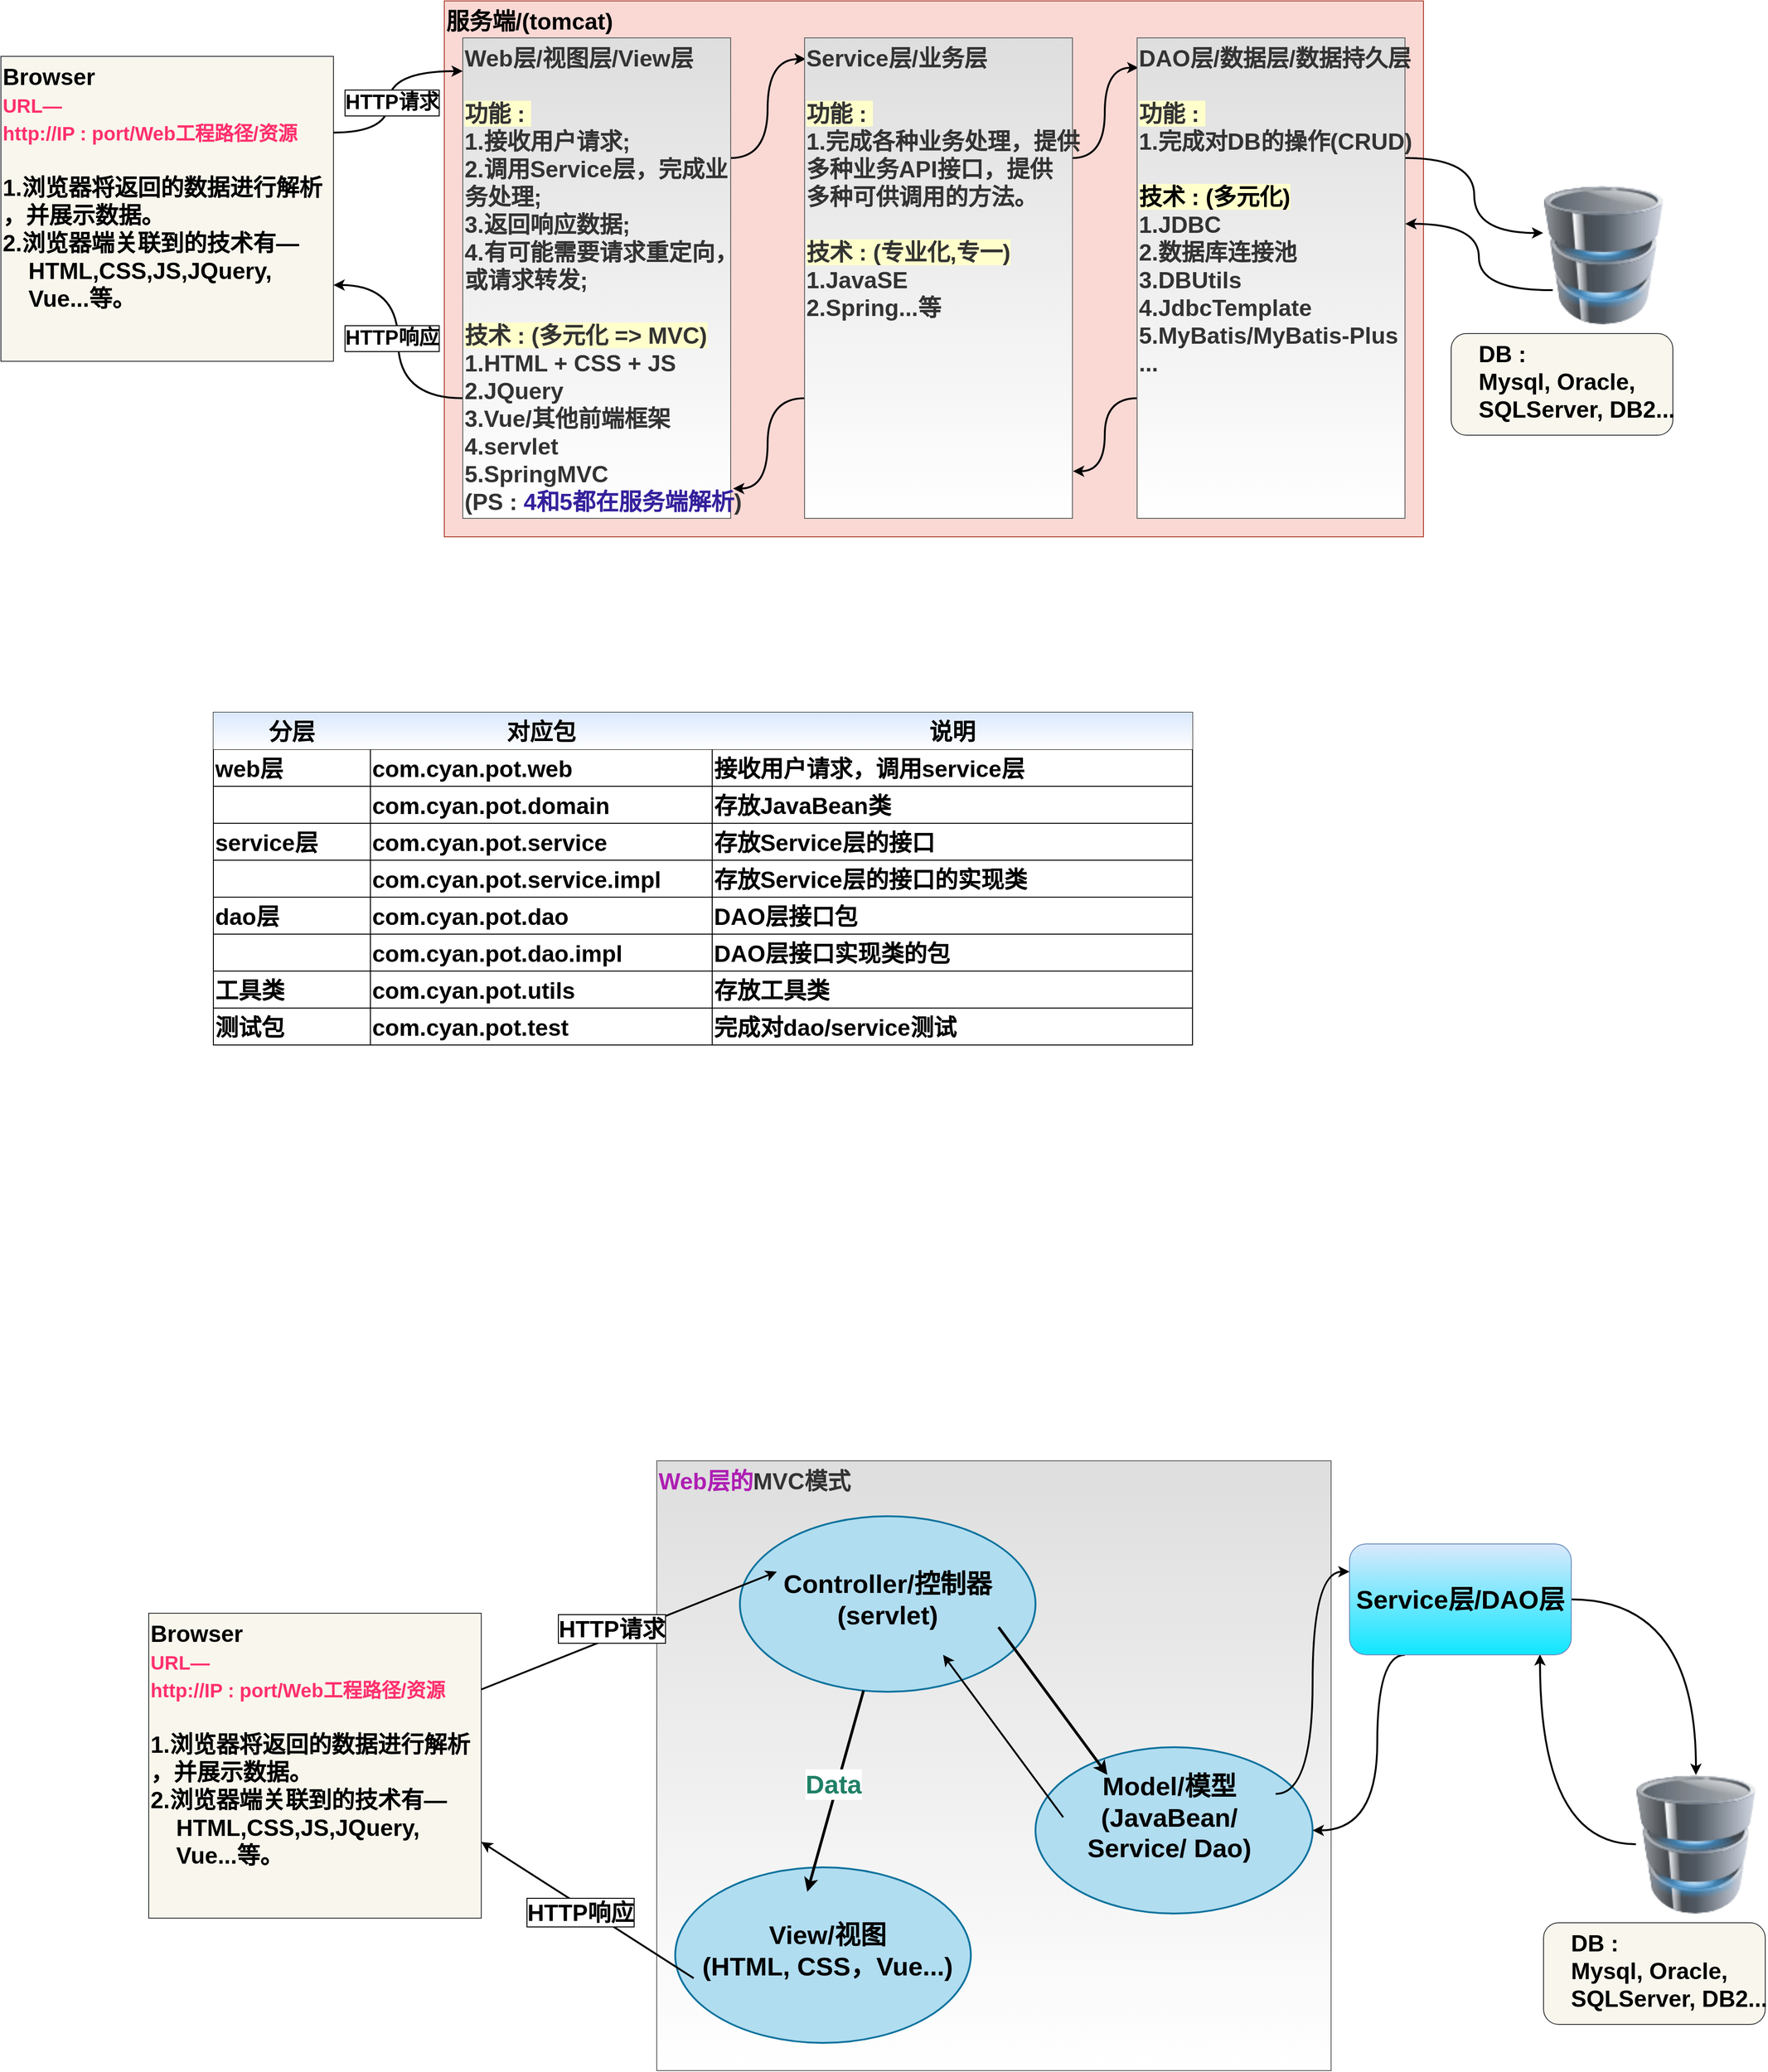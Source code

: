 <mxfile version="27.1.6">
  <diagram id="XnxqN7fm1LKmEDKdRUNh" name="第 1 页">
    <mxGraphModel dx="3053" dy="745" grid="1" gridSize="10" guides="1" tooltips="1" connect="1" arrows="1" fold="1" page="1" pageScale="1" pageWidth="1169" pageHeight="827" math="0" shadow="0">
      <root>
        <mxCell id="0" />
        <mxCell id="1" parent="0" />
        <mxCell id="Y_i8FVn7r5MH-ZkCvkUQ-5" value="Browser&lt;br style=&quot;font-size: 25px&quot;&gt;&lt;font style=&quot;font-size: 21px&quot;&gt;&lt;font style=&quot;font-size: 21px&quot; color=&quot;#ff306e&quot;&gt;URL—&lt;br&gt;http://IP : port/Web工程路径/资源&lt;/font&gt;&lt;br&gt;&lt;/font&gt;&lt;br style=&quot;font-size: 25px&quot;&gt;1.浏览器将返回的数据进行解析&lt;br style=&quot;font-size: 25px&quot;&gt;，并展示数据。&lt;br style=&quot;font-size: 25px&quot;&gt;2.浏览器端关联到的技术有—&lt;br style=&quot;font-size: 25px&quot;&gt;&amp;nbsp; &amp;nbsp; HTML,CSS,JS,JQuery,&lt;br style=&quot;font-size: 25px&quot;&gt;&amp;nbsp; &amp;nbsp; Vue...等。" style="text;html=1;fontSize=25;fontStyle=1;verticalAlign=top;align=left;rounded=0;fillColor=#f9f7ed;strokeColor=#36393d;" parent="1" vertex="1">
          <mxGeometry x="-300" y="140" width="360" height="330" as="geometry" />
        </mxCell>
        <mxCell id="Y_i8FVn7r5MH-ZkCvkUQ-6" value="服务端/(tomcat)&lt;br style=&quot;font-size: 25px;&quot;&gt;&lt;br style=&quot;font-size: 25px;&quot;&gt;" style="text;html=1;fontSize=25;fontStyle=1;verticalAlign=top;align=left;rounded=0;fillColor=#fad9d5;strokeColor=#ae4132;" parent="1" vertex="1">
          <mxGeometry x="180" y="80" width="1060" height="580" as="geometry" />
        </mxCell>
        <mxCell id="Y_i8FVn7r5MH-ZkCvkUQ-12" style="edgeStyle=orthogonalEdgeStyle;curved=1;rounded=0;orthogonalLoop=1;jettySize=auto;html=1;exitX=0;exitY=0.75;exitDx=0;exitDy=0;entryX=1;entryY=0.75;entryDx=0;entryDy=0;fontSize=25;fontStyle=1;align=left;strokeWidth=2;" parent="1" source="Y_i8FVn7r5MH-ZkCvkUQ-7" target="Y_i8FVn7r5MH-ZkCvkUQ-5" edge="1">
          <mxGeometry relative="1" as="geometry" />
        </mxCell>
        <mxCell id="Y_i8FVn7r5MH-ZkCvkUQ-13" value="HTTP响应" style="edgeLabel;html=1;align=left;verticalAlign=middle;resizable=0;points=[];fontSize=22;labelBorderColor=#000000;fontStyle=1" parent="Y_i8FVn7r5MH-ZkCvkUQ-12" vertex="1" connectable="0">
          <mxGeometry x="0.265" y="8" relative="1" as="geometry">
            <mxPoint x="-52" y="30.29" as="offset" />
          </mxGeometry>
        </mxCell>
        <mxCell id="Y_i8FVn7r5MH-ZkCvkUQ-14" style="edgeStyle=orthogonalEdgeStyle;curved=1;rounded=0;orthogonalLoop=1;jettySize=auto;html=1;exitX=1;exitY=0.25;exitDx=0;exitDy=0;entryX=0.005;entryY=0.044;entryDx=0;entryDy=0;entryPerimeter=0;fontSize=25;fontStyle=1;align=left;strokeWidth=2;" parent="1" source="Y_i8FVn7r5MH-ZkCvkUQ-7" target="Y_i8FVn7r5MH-ZkCvkUQ-8" edge="1">
          <mxGeometry relative="1" as="geometry" />
        </mxCell>
        <mxCell id="Y_i8FVn7r5MH-ZkCvkUQ-7" value="Web层/视图层/View层&lt;br style=&quot;font-size: 25px&quot;&gt;&lt;br style=&quot;font-size: 25px&quot;&gt;&lt;span style=&quot;background-color: rgb(255 , 255 , 204) ; font-size: 25px&quot;&gt;功能 :&amp;nbsp;&lt;/span&gt;&lt;br style=&quot;font-size: 25px&quot;&gt;1.接收用户请求;&lt;br style=&quot;font-size: 25px&quot;&gt;2.调用Service层，完成业&lt;br style=&quot;font-size: 25px&quot;&gt;务处理;&lt;br style=&quot;font-size: 25px&quot;&gt;3.返回响应数据;&lt;br style=&quot;font-size: 25px&quot;&gt;4.有可能需要请求重定向，&lt;br style=&quot;font-size: 25px&quot;&gt;或请求转发;&lt;br style=&quot;font-size: 25px&quot;&gt;&lt;br style=&quot;font-size: 25px&quot;&gt;&lt;span style=&quot;background-color: rgb(255 , 255 , 204) ; font-size: 25px&quot;&gt;技术 : (多元化 =&amp;gt; MVC)&lt;/span&gt;&lt;br style=&quot;font-size: 25px&quot;&gt;1.HTML + CSS + JS&lt;br style=&quot;font-size: 25px&quot;&gt;2.JQuery&lt;br style=&quot;font-size: 25px&quot;&gt;3.Vue/其他前端框架&lt;br style=&quot;font-size: 25px&quot;&gt;4.servlet&lt;br style=&quot;font-size: 25px&quot;&gt;5.SpringMVC&lt;br style=&quot;font-size: 25px&quot;&gt;&lt;font style=&quot;font-size: 25px&quot;&gt;(PS : &lt;font color=&quot;#35219c&quot; style=&quot;font-size: 25px&quot;&gt;4和5都在服务端解析&lt;/font&gt;)&lt;/font&gt;" style="text;html=1;fontSize=25;fontStyle=1;verticalAlign=top;align=left;rounded=0;strokeColor=#666666;fontColor=#333333;fillColor=#DEDEDE;gradientColor=#FFFFFF;" parent="1" vertex="1">
          <mxGeometry x="200" y="120" width="290" height="520" as="geometry" />
        </mxCell>
        <mxCell id="Y_i8FVn7r5MH-ZkCvkUQ-15" style="edgeStyle=orthogonalEdgeStyle;curved=1;rounded=0;orthogonalLoop=1;jettySize=auto;html=1;exitX=0;exitY=0.75;exitDx=0;exitDy=0;entryX=1.009;entryY=0.938;entryDx=0;entryDy=0;entryPerimeter=0;fontSize=25;fontStyle=1;align=left;strokeWidth=2;" parent="1" source="Y_i8FVn7r5MH-ZkCvkUQ-8" target="Y_i8FVn7r5MH-ZkCvkUQ-7" edge="1">
          <mxGeometry relative="1" as="geometry" />
        </mxCell>
        <mxCell id="Y_i8FVn7r5MH-ZkCvkUQ-16" style="edgeStyle=orthogonalEdgeStyle;curved=1;rounded=0;orthogonalLoop=1;jettySize=auto;html=1;exitX=1;exitY=0.25;exitDx=0;exitDy=0;entryX=0.005;entryY=0.062;entryDx=0;entryDy=0;entryPerimeter=0;fontSize=25;fontStyle=1;align=left;strokeWidth=2;" parent="1" source="Y_i8FVn7r5MH-ZkCvkUQ-8" target="Y_i8FVn7r5MH-ZkCvkUQ-9" edge="1">
          <mxGeometry relative="1" as="geometry" />
        </mxCell>
        <mxCell id="Y_i8FVn7r5MH-ZkCvkUQ-8" value="Service层/业务层&lt;br style=&quot;font-size: 25px;&quot;&gt;&lt;br style=&quot;font-size: 25px;&quot;&gt;&lt;span style=&quot;background-color: rgb(255, 255, 204); font-size: 25px;&quot;&gt;功能 :&amp;nbsp;&lt;/span&gt;&lt;br style=&quot;font-size: 25px;&quot;&gt;1.完成各种业务处理，提供&lt;br style=&quot;font-size: 25px;&quot;&gt;多种业务API接口，提供&lt;br style=&quot;font-size: 25px;&quot;&gt;多种可供调用的方法。&lt;br style=&quot;font-size: 25px;&quot;&gt;&lt;br style=&quot;font-size: 25px;&quot;&gt;&lt;span style=&quot;background-color: rgb(255, 255, 204); font-size: 25px;&quot;&gt;技术 : (专业化,专一)&lt;/span&gt;&lt;br style=&quot;font-size: 25px;&quot;&gt;1.JavaSE&lt;br style=&quot;font-size: 25px;&quot;&gt;2.Spring...等" style="text;html=1;fontSize=25;fontStyle=1;verticalAlign=top;align=left;rounded=0;strokeColor=#666666;fontColor=#333333;fillColor=#DEDEDE;gradientColor=#FFFFFF;" parent="1" vertex="1">
          <mxGeometry x="570" y="120" width="290" height="520" as="geometry" />
        </mxCell>
        <mxCell id="Y_i8FVn7r5MH-ZkCvkUQ-17" style="edgeStyle=orthogonalEdgeStyle;curved=1;rounded=0;orthogonalLoop=1;jettySize=auto;html=1;exitX=0;exitY=0.75;exitDx=0;exitDy=0;entryX=1.002;entryY=0.902;entryDx=0;entryDy=0;entryPerimeter=0;fontSize=25;fontStyle=1;align=left;strokeWidth=2;" parent="1" source="Y_i8FVn7r5MH-ZkCvkUQ-9" target="Y_i8FVn7r5MH-ZkCvkUQ-8" edge="1">
          <mxGeometry relative="1" as="geometry" />
        </mxCell>
        <mxCell id="Y_i8FVn7r5MH-ZkCvkUQ-21" style="edgeStyle=orthogonalEdgeStyle;curved=1;rounded=0;orthogonalLoop=1;jettySize=auto;html=1;exitX=1;exitY=0.25;exitDx=0;exitDy=0;entryX=-0.003;entryY=0.341;entryDx=0;entryDy=0;entryPerimeter=0;fontSize=25;fontStyle=1;align=left;strokeWidth=2;" parent="1" source="Y_i8FVn7r5MH-ZkCvkUQ-9" target="Y_i8FVn7r5MH-ZkCvkUQ-18" edge="1">
          <mxGeometry relative="1" as="geometry" />
        </mxCell>
        <mxCell id="Y_i8FVn7r5MH-ZkCvkUQ-9" value="DAO层/数据层/数据持久层&lt;br style=&quot;font-size: 25px;&quot;&gt;&lt;br style=&quot;font-size: 25px;&quot;&gt;&lt;span style=&quot;background-color: rgb(255, 255, 204); font-size: 25px;&quot;&gt;功能 :&amp;nbsp;&lt;/span&gt;&lt;br style=&quot;font-size: 25px;&quot;&gt;1.完成对DB的操作(CRUD)&lt;br style=&quot;font-size: 25px;&quot;&gt;&lt;br style=&quot;font-size: 25px;&quot;&gt;&lt;font color=&quot;#000000&quot; style=&quot;background-color: rgb(255, 255, 204); font-size: 25px;&quot;&gt;技术 : (多元化)&lt;/font&gt;&lt;br style=&quot;font-size: 25px;&quot;&gt;1.JDBC&lt;br style=&quot;font-size: 25px;&quot;&gt;2.数据库连接池&lt;br style=&quot;font-size: 25px;&quot;&gt;3.DBUtils&lt;br style=&quot;font-size: 25px;&quot;&gt;4.JdbcTemplate&lt;br style=&quot;font-size: 25px;&quot;&gt;5.MyBatis/MyBatis-Plus&lt;br style=&quot;font-size: 25px;&quot;&gt;..." style="text;html=1;fontSize=25;fontStyle=1;verticalAlign=top;align=left;rounded=0;strokeColor=#666666;fontColor=#333333;fillColor=#DEDEDE;gradientColor=#FFFFFF;" parent="1" vertex="1">
          <mxGeometry x="930" y="120" width="290" height="520" as="geometry" />
        </mxCell>
        <mxCell id="Y_i8FVn7r5MH-ZkCvkUQ-10" style="edgeStyle=orthogonalEdgeStyle;rounded=0;orthogonalLoop=1;jettySize=auto;html=1;exitX=1;exitY=0.25;exitDx=0;exitDy=0;curved=1;fontSize=25;fontStyle=1;align=left;strokeWidth=2;" parent="1" source="Y_i8FVn7r5MH-ZkCvkUQ-5" target="Y_i8FVn7r5MH-ZkCvkUQ-7" edge="1">
          <mxGeometry relative="1" as="geometry">
            <Array as="points">
              <mxPoint x="120" y="222" />
              <mxPoint x="120" y="156" />
            </Array>
          </mxGeometry>
        </mxCell>
        <mxCell id="Y_i8FVn7r5MH-ZkCvkUQ-11" value="&lt;span style=&quot;font-size: 22px;&quot;&gt;&lt;font style=&quot;font-size: 22px;&quot;&gt;HTTP请求&lt;/font&gt;&lt;/span&gt;" style="edgeLabel;html=1;align=left;verticalAlign=middle;resizable=0;points=[];labelBorderColor=#000000;fontSize=22;fontStyle=1" parent="Y_i8FVn7r5MH-ZkCvkUQ-10" vertex="1" connectable="0">
          <mxGeometry x="0.065" y="-2" relative="1" as="geometry">
            <mxPoint x="-52" y="17.43" as="offset" />
          </mxGeometry>
        </mxCell>
        <mxCell id="Y_i8FVn7r5MH-ZkCvkUQ-22" style="edgeStyle=orthogonalEdgeStyle;curved=1;rounded=0;orthogonalLoop=1;jettySize=auto;html=1;entryX=1.001;entryY=0.387;entryDx=0;entryDy=0;entryPerimeter=0;fontSize=25;fontStyle=1;align=left;strokeWidth=2;" parent="1" target="Y_i8FVn7r5MH-ZkCvkUQ-9" edge="1">
          <mxGeometry relative="1" as="geometry">
            <mxPoint x="1380" y="393" as="sourcePoint" />
          </mxGeometry>
        </mxCell>
        <mxCell id="Y_i8FVn7r5MH-ZkCvkUQ-18" value="" style="image;html=1;image=img/lib/clip_art/computers/Database_128x128.png;rounded=0;fillColor=#DEDEDE;gradientColor=#FFFFFF;fontSize=25;align=left;fontStyle=1" parent="1" vertex="1">
          <mxGeometry x="1370" y="280" width="130" height="150" as="geometry" />
        </mxCell>
        <mxCell id="Y_i8FVn7r5MH-ZkCvkUQ-19" value="&amp;nbsp; &amp;nbsp; DB :&amp;nbsp;&lt;br style=&quot;font-size: 25px;&quot;&gt;&amp;nbsp; &amp;nbsp; Mysql, Oracle,&amp;nbsp;&lt;br style=&quot;font-size: 25px;&quot;&gt;&amp;nbsp; &amp;nbsp; SQLServer, DB2..." style="text;html=1;fontSize=25;fontStyle=1;verticalAlign=top;align=left;rounded=1;fillColor=#f9f7ed;strokeColor=#36393d;" parent="1" vertex="1">
          <mxGeometry x="1270" y="440" width="240" height="110" as="geometry" />
        </mxCell>
        <mxCell id="Y_i8FVn7r5MH-ZkCvkUQ-23" value="" style="shape=table;html=1;whiteSpace=wrap;startSize=0;container=1;collapsible=0;childLayout=tableLayout;fontSize=25;fontStyle=1" parent="1" vertex="1">
          <mxGeometry x="-70" y="850" width="1060" height="360" as="geometry" />
        </mxCell>
        <mxCell id="Y_i8FVn7r5MH-ZkCvkUQ-24" value="" style="shape=partialRectangle;html=1;whiteSpace=wrap;collapsible=0;dropTarget=0;pointerEvents=0;fillColor=none;top=0;left=0;bottom=0;right=0;points=[[0,0.5],[1,0.5]];portConstraint=eastwest;fontSize=25;fontStyle=1" parent="Y_i8FVn7r5MH-ZkCvkUQ-23" vertex="1">
          <mxGeometry width="1060" height="40" as="geometry" />
        </mxCell>
        <mxCell id="Y_i8FVn7r5MH-ZkCvkUQ-25" value="分层" style="shape=partialRectangle;html=1;whiteSpace=wrap;connectable=0;overflow=hidden;fillColor=#dae8fc;top=0;left=0;bottom=0;right=0;fontSize=25;strokeColor=#6c8ebf;gradientColor=#ffffff;fontStyle=1" parent="Y_i8FVn7r5MH-ZkCvkUQ-24" vertex="1">
          <mxGeometry width="170" height="40" as="geometry" />
        </mxCell>
        <mxCell id="Y_i8FVn7r5MH-ZkCvkUQ-26" value="对应包" style="shape=partialRectangle;html=1;whiteSpace=wrap;connectable=0;overflow=hidden;fillColor=#dae8fc;top=0;left=0;bottom=0;right=0;fontSize=25;strokeColor=#6c8ebf;gradientColor=#ffffff;fontStyle=1" parent="Y_i8FVn7r5MH-ZkCvkUQ-24" vertex="1">
          <mxGeometry x="170" width="370" height="40" as="geometry" />
        </mxCell>
        <mxCell id="Y_i8FVn7r5MH-ZkCvkUQ-27" value="说明" style="shape=partialRectangle;html=1;whiteSpace=wrap;connectable=0;overflow=hidden;fillColor=#dae8fc;top=0;left=0;bottom=0;right=0;fontSize=25;strokeColor=#6c8ebf;gradientColor=#ffffff;fontStyle=1" parent="Y_i8FVn7r5MH-ZkCvkUQ-24" vertex="1">
          <mxGeometry x="540" width="520" height="40" as="geometry" />
        </mxCell>
        <mxCell id="Y_i8FVn7r5MH-ZkCvkUQ-28" value="" style="shape=partialRectangle;html=1;whiteSpace=wrap;collapsible=0;dropTarget=0;pointerEvents=0;fillColor=none;top=0;left=0;bottom=0;right=0;points=[[0,0.5],[1,0.5]];portConstraint=eastwest;fontSize=25;fontStyle=1;align=left;" parent="Y_i8FVn7r5MH-ZkCvkUQ-23" vertex="1">
          <mxGeometry y="40" width="1060" height="40" as="geometry" />
        </mxCell>
        <mxCell id="Y_i8FVn7r5MH-ZkCvkUQ-29" value="web层" style="shape=partialRectangle;html=1;whiteSpace=wrap;connectable=0;overflow=hidden;fillColor=none;top=0;left=0;bottom=0;right=0;fontSize=25;fontStyle=1;align=left;" parent="Y_i8FVn7r5MH-ZkCvkUQ-28" vertex="1">
          <mxGeometry width="170" height="40" as="geometry" />
        </mxCell>
        <mxCell id="Y_i8FVn7r5MH-ZkCvkUQ-30" value="com.cyan.pot.web" style="shape=partialRectangle;html=1;whiteSpace=wrap;connectable=0;overflow=hidden;fillColor=none;top=0;left=0;bottom=0;right=0;fontSize=25;fontStyle=1;align=left;" parent="Y_i8FVn7r5MH-ZkCvkUQ-28" vertex="1">
          <mxGeometry x="170" width="370" height="40" as="geometry" />
        </mxCell>
        <mxCell id="Y_i8FVn7r5MH-ZkCvkUQ-31" value="接收用户请求，调用service层" style="shape=partialRectangle;html=1;whiteSpace=wrap;connectable=0;overflow=hidden;fillColor=none;top=0;left=0;bottom=0;right=0;fontSize=25;fontStyle=1;align=left;" parent="Y_i8FVn7r5MH-ZkCvkUQ-28" vertex="1">
          <mxGeometry x="540" width="520" height="40" as="geometry" />
        </mxCell>
        <mxCell id="Y_i8FVn7r5MH-ZkCvkUQ-48" value="" style="shape=partialRectangle;html=1;whiteSpace=wrap;collapsible=0;dropTarget=0;pointerEvents=0;fillColor=none;top=0;left=0;bottom=0;right=0;points=[[0,0.5],[1,0.5]];portConstraint=eastwest;fontSize=25;fontStyle=1;align=left;" parent="Y_i8FVn7r5MH-ZkCvkUQ-23" vertex="1">
          <mxGeometry y="80" width="1060" height="40" as="geometry" />
        </mxCell>
        <mxCell id="Y_i8FVn7r5MH-ZkCvkUQ-49" value="" style="shape=partialRectangle;html=1;whiteSpace=wrap;connectable=0;overflow=hidden;fillColor=none;top=0;left=0;bottom=0;right=0;fontSize=25;fontStyle=1;align=left;" parent="Y_i8FVn7r5MH-ZkCvkUQ-48" vertex="1">
          <mxGeometry width="170" height="40" as="geometry" />
        </mxCell>
        <mxCell id="Y_i8FVn7r5MH-ZkCvkUQ-50" value="com.cyan.pot.domain" style="shape=partialRectangle;html=1;whiteSpace=wrap;connectable=0;overflow=hidden;fillColor=none;top=0;left=0;bottom=0;right=0;fontSize=25;fontStyle=1;align=left;" parent="Y_i8FVn7r5MH-ZkCvkUQ-48" vertex="1">
          <mxGeometry x="170" width="370" height="40" as="geometry" />
        </mxCell>
        <mxCell id="Y_i8FVn7r5MH-ZkCvkUQ-51" value="存放JavaBean类" style="shape=partialRectangle;html=1;whiteSpace=wrap;connectable=0;overflow=hidden;fillColor=none;top=0;left=0;bottom=0;right=0;fontSize=25;fontStyle=1;align=left;" parent="Y_i8FVn7r5MH-ZkCvkUQ-48" vertex="1">
          <mxGeometry x="540" width="520" height="40" as="geometry" />
        </mxCell>
        <mxCell id="Y_i8FVn7r5MH-ZkCvkUQ-32" value="" style="shape=partialRectangle;html=1;whiteSpace=wrap;collapsible=0;dropTarget=0;pointerEvents=0;fillColor=none;top=0;left=0;bottom=0;right=0;points=[[0,0.5],[1,0.5]];portConstraint=eastwest;fontSize=25;fontStyle=1;align=left;" parent="Y_i8FVn7r5MH-ZkCvkUQ-23" vertex="1">
          <mxGeometry y="120" width="1060" height="40" as="geometry" />
        </mxCell>
        <mxCell id="Y_i8FVn7r5MH-ZkCvkUQ-33" value="service层" style="shape=partialRectangle;html=1;whiteSpace=wrap;connectable=0;overflow=hidden;fillColor=none;top=0;left=0;bottom=0;right=0;fontSize=25;fontStyle=1;align=left;" parent="Y_i8FVn7r5MH-ZkCvkUQ-32" vertex="1">
          <mxGeometry width="170" height="40" as="geometry" />
        </mxCell>
        <mxCell id="Y_i8FVn7r5MH-ZkCvkUQ-34" value="com.cyan.pot.service" style="shape=partialRectangle;html=1;whiteSpace=wrap;connectable=0;overflow=hidden;fillColor=none;top=0;left=0;bottom=0;right=0;fontSize=25;fontStyle=1;align=left;" parent="Y_i8FVn7r5MH-ZkCvkUQ-32" vertex="1">
          <mxGeometry x="170" width="370" height="40" as="geometry" />
        </mxCell>
        <mxCell id="Y_i8FVn7r5MH-ZkCvkUQ-35" value="存放Service层的接口" style="shape=partialRectangle;html=1;whiteSpace=wrap;connectable=0;overflow=hidden;fillColor=none;top=0;left=0;bottom=0;right=0;fontSize=25;fontStyle=1;align=left;" parent="Y_i8FVn7r5MH-ZkCvkUQ-32" vertex="1">
          <mxGeometry x="540" width="520" height="40" as="geometry" />
        </mxCell>
        <mxCell id="Y_i8FVn7r5MH-ZkCvkUQ-36" value="" style="shape=partialRectangle;html=1;whiteSpace=wrap;collapsible=0;dropTarget=0;pointerEvents=0;fillColor=none;top=0;left=0;bottom=0;right=0;points=[[0,0.5],[1,0.5]];portConstraint=eastwest;fontSize=25;fontStyle=1;align=left;" parent="Y_i8FVn7r5MH-ZkCvkUQ-23" vertex="1">
          <mxGeometry y="160" width="1060" height="40" as="geometry" />
        </mxCell>
        <mxCell id="Y_i8FVn7r5MH-ZkCvkUQ-37" value="" style="shape=partialRectangle;html=1;whiteSpace=wrap;connectable=0;overflow=hidden;fillColor=none;top=0;left=0;bottom=0;right=0;fontSize=25;fontStyle=1;align=left;" parent="Y_i8FVn7r5MH-ZkCvkUQ-36" vertex="1">
          <mxGeometry width="170" height="40" as="geometry" />
        </mxCell>
        <mxCell id="Y_i8FVn7r5MH-ZkCvkUQ-38" value="com.cyan.pot.service.impl" style="shape=partialRectangle;html=1;whiteSpace=wrap;connectable=0;overflow=hidden;fillColor=none;top=0;left=0;bottom=0;right=0;fontSize=25;fontStyle=1;align=left;" parent="Y_i8FVn7r5MH-ZkCvkUQ-36" vertex="1">
          <mxGeometry x="170" width="370" height="40" as="geometry" />
        </mxCell>
        <mxCell id="Y_i8FVn7r5MH-ZkCvkUQ-39" value="存放Service层的接口的实现类" style="shape=partialRectangle;html=1;whiteSpace=wrap;connectable=0;overflow=hidden;fillColor=none;top=0;left=0;bottom=0;right=0;fontSize=25;fontStyle=1;align=left;" parent="Y_i8FVn7r5MH-ZkCvkUQ-36" vertex="1">
          <mxGeometry x="540" width="520" height="40" as="geometry" />
        </mxCell>
        <mxCell id="Y_i8FVn7r5MH-ZkCvkUQ-40" value="" style="shape=partialRectangle;html=1;whiteSpace=wrap;collapsible=0;dropTarget=0;pointerEvents=0;fillColor=none;top=0;left=0;bottom=0;right=0;points=[[0,0.5],[1,0.5]];portConstraint=eastwest;fontSize=25;fontStyle=1;align=left;" parent="Y_i8FVn7r5MH-ZkCvkUQ-23" vertex="1">
          <mxGeometry y="200" width="1060" height="40" as="geometry" />
        </mxCell>
        <mxCell id="Y_i8FVn7r5MH-ZkCvkUQ-41" value="dao层" style="shape=partialRectangle;html=1;whiteSpace=wrap;connectable=0;overflow=hidden;fillColor=none;top=0;left=0;bottom=0;right=0;fontSize=25;fontStyle=1;align=left;" parent="Y_i8FVn7r5MH-ZkCvkUQ-40" vertex="1">
          <mxGeometry width="170" height="40" as="geometry" />
        </mxCell>
        <mxCell id="Y_i8FVn7r5MH-ZkCvkUQ-42" value="com.cyan.pot.dao" style="shape=partialRectangle;html=1;whiteSpace=wrap;connectable=0;overflow=hidden;fillColor=none;top=0;left=0;bottom=0;right=0;fontSize=25;fontStyle=1;align=left;" parent="Y_i8FVn7r5MH-ZkCvkUQ-40" vertex="1">
          <mxGeometry x="170" width="370" height="40" as="geometry" />
        </mxCell>
        <mxCell id="Y_i8FVn7r5MH-ZkCvkUQ-43" value="DAO层接口包" style="shape=partialRectangle;html=1;whiteSpace=wrap;connectable=0;overflow=hidden;fillColor=none;top=0;left=0;bottom=0;right=0;fontSize=25;fontStyle=1;align=left;" parent="Y_i8FVn7r5MH-ZkCvkUQ-40" vertex="1">
          <mxGeometry x="540" width="520" height="40" as="geometry" />
        </mxCell>
        <mxCell id="Y_i8FVn7r5MH-ZkCvkUQ-44" value="" style="shape=partialRectangle;html=1;whiteSpace=wrap;collapsible=0;dropTarget=0;pointerEvents=0;fillColor=none;top=0;left=0;bottom=0;right=0;points=[[0,0.5],[1,0.5]];portConstraint=eastwest;fontSize=25;fontStyle=1;align=left;" parent="Y_i8FVn7r5MH-ZkCvkUQ-23" vertex="1">
          <mxGeometry y="240" width="1060" height="40" as="geometry" />
        </mxCell>
        <mxCell id="Y_i8FVn7r5MH-ZkCvkUQ-45" value="" style="shape=partialRectangle;html=1;whiteSpace=wrap;connectable=0;overflow=hidden;fillColor=none;top=0;left=0;bottom=0;right=0;fontSize=25;fontStyle=1;align=left;" parent="Y_i8FVn7r5MH-ZkCvkUQ-44" vertex="1">
          <mxGeometry width="170" height="40" as="geometry" />
        </mxCell>
        <mxCell id="Y_i8FVn7r5MH-ZkCvkUQ-46" value="com.cyan.pot.dao.impl" style="shape=partialRectangle;html=1;whiteSpace=wrap;connectable=0;overflow=hidden;fillColor=none;top=0;left=0;bottom=0;right=0;fontSize=25;fontStyle=1;align=left;" parent="Y_i8FVn7r5MH-ZkCvkUQ-44" vertex="1">
          <mxGeometry x="170" width="370" height="40" as="geometry" />
        </mxCell>
        <mxCell id="Y_i8FVn7r5MH-ZkCvkUQ-47" value="DAO层接口实现类的包" style="shape=partialRectangle;html=1;whiteSpace=wrap;connectable=0;overflow=hidden;fillColor=none;top=0;left=0;bottom=0;right=0;fontSize=25;fontStyle=1;align=left;" parent="Y_i8FVn7r5MH-ZkCvkUQ-44" vertex="1">
          <mxGeometry x="540" width="520" height="40" as="geometry" />
        </mxCell>
        <mxCell id="Y_i8FVn7r5MH-ZkCvkUQ-52" value="" style="shape=partialRectangle;html=1;whiteSpace=wrap;collapsible=0;dropTarget=0;pointerEvents=0;fillColor=none;top=0;left=0;bottom=0;right=0;points=[[0,0.5],[1,0.5]];portConstraint=eastwest;fontSize=25;fontStyle=1;align=left;" parent="Y_i8FVn7r5MH-ZkCvkUQ-23" vertex="1">
          <mxGeometry y="280" width="1060" height="40" as="geometry" />
        </mxCell>
        <mxCell id="Y_i8FVn7r5MH-ZkCvkUQ-53" value="工具类" style="shape=partialRectangle;html=1;whiteSpace=wrap;connectable=0;overflow=hidden;fillColor=none;top=0;left=0;bottom=0;right=0;fontSize=25;fontStyle=1;align=left;" parent="Y_i8FVn7r5MH-ZkCvkUQ-52" vertex="1">
          <mxGeometry width="170" height="40" as="geometry" />
        </mxCell>
        <mxCell id="Y_i8FVn7r5MH-ZkCvkUQ-54" value="com.cyan.pot.utils" style="shape=partialRectangle;html=1;whiteSpace=wrap;connectable=0;overflow=hidden;fillColor=none;top=0;left=0;bottom=0;right=0;fontSize=25;fontStyle=1;align=left;" parent="Y_i8FVn7r5MH-ZkCvkUQ-52" vertex="1">
          <mxGeometry x="170" width="370" height="40" as="geometry" />
        </mxCell>
        <mxCell id="Y_i8FVn7r5MH-ZkCvkUQ-55" value="存放工具类" style="shape=partialRectangle;html=1;whiteSpace=wrap;connectable=0;overflow=hidden;fillColor=none;top=0;left=0;bottom=0;right=0;fontSize=25;fontStyle=1;align=left;" parent="Y_i8FVn7r5MH-ZkCvkUQ-52" vertex="1">
          <mxGeometry x="540" width="520" height="40" as="geometry" />
        </mxCell>
        <mxCell id="Y_i8FVn7r5MH-ZkCvkUQ-56" value="" style="shape=partialRectangle;html=1;whiteSpace=wrap;collapsible=0;dropTarget=0;pointerEvents=0;fillColor=none;top=0;left=0;bottom=0;right=0;points=[[0,0.5],[1,0.5]];portConstraint=eastwest;fontSize=25;fontStyle=1;align=left;" parent="Y_i8FVn7r5MH-ZkCvkUQ-23" vertex="1">
          <mxGeometry y="320" width="1060" height="40" as="geometry" />
        </mxCell>
        <mxCell id="Y_i8FVn7r5MH-ZkCvkUQ-57" value="测试包" style="shape=partialRectangle;html=1;whiteSpace=wrap;connectable=0;overflow=hidden;fillColor=none;top=0;left=0;bottom=0;right=0;fontSize=25;fontStyle=1;align=left;" parent="Y_i8FVn7r5MH-ZkCvkUQ-56" vertex="1">
          <mxGeometry width="170" height="40" as="geometry" />
        </mxCell>
        <mxCell id="Y_i8FVn7r5MH-ZkCvkUQ-58" value="com.cyan.pot.test" style="shape=partialRectangle;html=1;whiteSpace=wrap;connectable=0;overflow=hidden;fillColor=none;top=0;left=0;bottom=0;right=0;fontSize=25;fontStyle=1;align=left;" parent="Y_i8FVn7r5MH-ZkCvkUQ-56" vertex="1">
          <mxGeometry x="170" width="370" height="40" as="geometry" />
        </mxCell>
        <mxCell id="Y_i8FVn7r5MH-ZkCvkUQ-59" value="完成对dao/service测试" style="shape=partialRectangle;html=1;whiteSpace=wrap;connectable=0;overflow=hidden;fillColor=none;top=0;left=0;bottom=0;right=0;fontSize=25;fontStyle=1;align=left;" parent="Y_i8FVn7r5MH-ZkCvkUQ-56" vertex="1">
          <mxGeometry x="540" width="520" height="40" as="geometry" />
        </mxCell>
        <mxCell id="Y_i8FVn7r5MH-ZkCvkUQ-62" value="Browser&lt;br style=&quot;font-size: 25px&quot;&gt;&lt;font style=&quot;font-size: 21px&quot;&gt;&lt;font style=&quot;font-size: 21px&quot; color=&quot;#ff306e&quot;&gt;URL—&lt;br&gt;http://IP : port/Web工程路径/资源&lt;/font&gt;&lt;br&gt;&lt;/font&gt;&lt;br style=&quot;font-size: 25px&quot;&gt;1.浏览器将返回的数据进行解析&lt;br style=&quot;font-size: 25px&quot;&gt;，并展示数据。&lt;br style=&quot;font-size: 25px&quot;&gt;2.浏览器端关联到的技术有—&lt;br style=&quot;font-size: 25px&quot;&gt;&amp;nbsp; &amp;nbsp; HTML,CSS,JS,JQuery,&lt;br style=&quot;font-size: 25px&quot;&gt;&amp;nbsp; &amp;nbsp; Vue...等。" style="text;html=1;fontSize=25;fontStyle=1;verticalAlign=top;align=left;rounded=0;fillColor=#f9f7ed;strokeColor=#36393d;" parent="1" vertex="1">
          <mxGeometry x="-140" y="1825" width="360" height="330" as="geometry" />
        </mxCell>
        <mxCell id="Y_i8FVn7r5MH-ZkCvkUQ-65" value="&lt;font color=&quot;#ae1eb3&quot;&gt;Web层的&lt;/font&gt;MVC模式" style="text;html=1;fontSize=25;fontStyle=1;verticalAlign=top;align=left;rounded=0;strokeColor=#666666;fontColor=#333333;fillColor=#DEDEDE;gradientColor=#FFFFFF;" parent="1" vertex="1">
          <mxGeometry x="410" y="1660" width="730" height="660" as="geometry" />
        </mxCell>
        <mxCell id="Y_i8FVn7r5MH-ZkCvkUQ-86" style="edgeStyle=orthogonalEdgeStyle;curved=1;rounded=0;orthogonalLoop=1;jettySize=auto;html=1;exitX=0;exitY=0.5;exitDx=0;exitDy=0;entryX=0.859;entryY=0.995;entryDx=0;entryDy=0;strokeWidth=2;fontSize=28;align=left;entryPerimeter=0;" parent="1" source="Y_i8FVn7r5MH-ZkCvkUQ-74" target="Y_i8FVn7r5MH-ZkCvkUQ-87" edge="1">
          <mxGeometry relative="1" as="geometry">
            <mxPoint x="1372.5" y="1880" as="targetPoint" />
          </mxGeometry>
        </mxCell>
        <mxCell id="Y_i8FVn7r5MH-ZkCvkUQ-74" value="" style="image;html=1;image=img/lib/clip_art/computers/Database_128x128.png;rounded=0;fillColor=#DEDEDE;gradientColor=#FFFFFF;fontSize=25;align=left;fontStyle=1" parent="1" vertex="1">
          <mxGeometry x="1470" y="2000" width="130" height="150" as="geometry" />
        </mxCell>
        <mxCell id="Y_i8FVn7r5MH-ZkCvkUQ-75" value="&amp;nbsp; &amp;nbsp; DB :&amp;nbsp;&lt;br style=&quot;font-size: 25px;&quot;&gt;&amp;nbsp; &amp;nbsp; Mysql, Oracle,&amp;nbsp;&lt;br style=&quot;font-size: 25px;&quot;&gt;&amp;nbsp; &amp;nbsp; SQLServer, DB2..." style="text;html=1;fontSize=25;fontStyle=1;verticalAlign=top;align=left;rounded=1;fillColor=#f9f7ed;strokeColor=#36393d;" parent="1" vertex="1">
          <mxGeometry x="1370" y="2160" width="240" height="110" as="geometry" />
        </mxCell>
        <mxCell id="Y_i8FVn7r5MH-ZkCvkUQ-77" value="" style="group" parent="1" vertex="1" connectable="0">
          <mxGeometry x="500" y="1720" width="320" height="190" as="geometry" />
        </mxCell>
        <mxCell id="Y_i8FVn7r5MH-ZkCvkUQ-71" value="" style="ellipse;whiteSpace=wrap;html=1;rounded=1;strokeWidth=2;fillColor=#b1ddf0;fontSize=22;align=left;strokeColor=#10739e;" parent="Y_i8FVn7r5MH-ZkCvkUQ-77" vertex="1">
          <mxGeometry width="320" height="190" as="geometry" />
        </mxCell>
        <mxCell id="Y_i8FVn7r5MH-ZkCvkUQ-76" value="Controller/控制器(servlet)" style="text;strokeColor=none;fillColor=none;html=1;fontSize=28;fontStyle=1;verticalAlign=middle;align=center;rounded=1;whiteSpace=wrap;" parent="Y_i8FVn7r5MH-ZkCvkUQ-77" vertex="1">
          <mxGeometry x="40" y="30" width="240" height="120" as="geometry" />
        </mxCell>
        <mxCell id="Y_i8FVn7r5MH-ZkCvkUQ-78" value="" style="group" parent="1" vertex="1" connectable="0">
          <mxGeometry x="820" y="1970" width="320" height="220" as="geometry" />
        </mxCell>
        <mxCell id="Y_i8FVn7r5MH-ZkCvkUQ-79" value="" style="ellipse;whiteSpace=wrap;html=1;rounded=1;strokeWidth=2;fillColor=#b1ddf0;fontSize=22;align=left;strokeColor=#10739e;" parent="Y_i8FVn7r5MH-ZkCvkUQ-78" vertex="1">
          <mxGeometry width="300" height="180" as="geometry" />
        </mxCell>
        <mxCell id="Y_i8FVn7r5MH-ZkCvkUQ-80" value="Model/模型&lt;br&gt;(JavaBean&lt;span style=&quot;background-color: transparent; color: light-dark(rgb(0, 0, 0), rgb(255, 255, 255));&quot;&gt;/&lt;/span&gt;&lt;div&gt;&lt;span style=&quot;background-color: transparent; color: light-dark(rgb(0, 0, 0), rgb(255, 255, 255));&quot;&gt;Service/ Dao)&lt;/span&gt;&lt;/div&gt;" style="text;strokeColor=none;fillColor=none;html=1;fontSize=28;fontStyle=1;verticalAlign=middle;align=center;rounded=1;whiteSpace=wrap;" parent="Y_i8FVn7r5MH-ZkCvkUQ-78" vertex="1">
          <mxGeometry x="30" y="25.26" width="230" height="101.05" as="geometry" />
        </mxCell>
        <mxCell id="Y_i8FVn7r5MH-ZkCvkUQ-81" style="rounded=0;orthogonalLoop=1;jettySize=auto;html=1;exitX=1;exitY=0.75;exitDx=0;exitDy=0;entryX=0.208;entryY=0.047;entryDx=0;entryDy=0;entryPerimeter=0;strokeWidth=3;fontSize=28;align=left;" parent="1" source="Y_i8FVn7r5MH-ZkCvkUQ-76" target="Y_i8FVn7r5MH-ZkCvkUQ-80" edge="1">
          <mxGeometry relative="1" as="geometry" />
        </mxCell>
        <mxCell id="Y_i8FVn7r5MH-ZkCvkUQ-82" style="rounded=0;orthogonalLoop=1;jettySize=auto;html=1;exitX=0;exitY=0.5;exitDx=0;exitDy=0;entryX=0.75;entryY=1;entryDx=0;entryDy=0;strokeWidth=2;fontSize=28;align=left;" parent="1" source="Y_i8FVn7r5MH-ZkCvkUQ-80" target="Y_i8FVn7r5MH-ZkCvkUQ-76" edge="1">
          <mxGeometry relative="1" as="geometry" />
        </mxCell>
        <mxCell id="Y_i8FVn7r5MH-ZkCvkUQ-85" style="edgeStyle=orthogonalEdgeStyle;curved=1;rounded=0;orthogonalLoop=1;jettySize=auto;html=1;entryX=0.5;entryY=0;entryDx=0;entryDy=0;strokeWidth=2;fontSize=28;align=left;" parent="1" source="Y_i8FVn7r5MH-ZkCvkUQ-87" target="Y_i8FVn7r5MH-ZkCvkUQ-74" edge="1">
          <mxGeometry relative="1" as="geometry">
            <mxPoint x="1430" y="1845" as="sourcePoint" />
          </mxGeometry>
        </mxCell>
        <mxCell id="Y_i8FVn7r5MH-ZkCvkUQ-96" style="edgeStyle=orthogonalEdgeStyle;curved=1;rounded=0;orthogonalLoop=1;jettySize=auto;html=1;exitX=0.25;exitY=1;exitDx=0;exitDy=0;entryX=1;entryY=0.5;entryDx=0;entryDy=0;strokeWidth=2;fontSize=28;align=left;" parent="1" source="Y_i8FVn7r5MH-ZkCvkUQ-87" target="Y_i8FVn7r5MH-ZkCvkUQ-79" edge="1">
          <mxGeometry relative="1" as="geometry">
            <Array as="points">
              <mxPoint x="1190" y="1870" />
              <mxPoint x="1190" y="2060" />
            </Array>
          </mxGeometry>
        </mxCell>
        <mxCell id="Y_i8FVn7r5MH-ZkCvkUQ-87" value="Service层/DAO层" style="text;strokeColor=#6c8ebf;fillColor=#dae8fc;html=1;fontSize=28;fontStyle=1;verticalAlign=middle;align=center;rounded=1;whiteSpace=wrap;gradientColor=#0FE7FF;" parent="1" vertex="1">
          <mxGeometry x="1160" y="1750" width="240" height="120" as="geometry" />
        </mxCell>
        <mxCell id="Y_i8FVn7r5MH-ZkCvkUQ-88" style="edgeStyle=orthogonalEdgeStyle;curved=1;rounded=0;orthogonalLoop=1;jettySize=auto;html=1;exitX=1;exitY=0.25;exitDx=0;exitDy=0;entryX=0;entryY=0.25;entryDx=0;entryDy=0;strokeWidth=2;fontSize=28;align=left;" parent="1" source="Y_i8FVn7r5MH-ZkCvkUQ-80" target="Y_i8FVn7r5MH-ZkCvkUQ-87" edge="1">
          <mxGeometry relative="1" as="geometry" />
        </mxCell>
        <mxCell id="Y_i8FVn7r5MH-ZkCvkUQ-66" style="rounded=0;orthogonalLoop=1;jettySize=auto;html=1;exitX=1;exitY=0.25;exitDx=0;exitDy=0;fontSize=25;fontStyle=1;align=left;strokeWidth=2;entryX=0;entryY=0.25;entryDx=0;entryDy=0;" parent="1" source="Y_i8FVn7r5MH-ZkCvkUQ-62" target="Y_i8FVn7r5MH-ZkCvkUQ-76" edge="1">
          <mxGeometry relative="1" as="geometry">
            <mxPoint x="420" y="1890" as="targetPoint" />
          </mxGeometry>
        </mxCell>
        <mxCell id="Y_i8FVn7r5MH-ZkCvkUQ-67" value="&lt;span style=&quot;font-size: 25px;&quot;&gt;&lt;font style=&quot;font-size: 25px;&quot;&gt;HTTP请求&lt;/font&gt;&lt;/span&gt;" style="edgeLabel;html=1;align=left;verticalAlign=middle;resizable=0;points=[];labelBorderColor=#000000;fontSize=25;fontStyle=1" parent="Y_i8FVn7r5MH-ZkCvkUQ-66" vertex="1" connectable="0">
          <mxGeometry x="0.065" y="-2" relative="1" as="geometry">
            <mxPoint x="-90.61" y="-0.53" as="offset" />
          </mxGeometry>
        </mxCell>
        <mxCell id="Y_i8FVn7r5MH-ZkCvkUQ-91" value="" style="group" parent="1" vertex="1" connectable="0">
          <mxGeometry x="430" y="2100" width="320" height="190" as="geometry" />
        </mxCell>
        <mxCell id="Y_i8FVn7r5MH-ZkCvkUQ-92" value="" style="ellipse;whiteSpace=wrap;html=1;rounded=1;strokeWidth=2;fillColor=#b1ddf0;fontSize=22;align=left;strokeColor=#10739e;" parent="Y_i8FVn7r5MH-ZkCvkUQ-91" vertex="1">
          <mxGeometry width="320" height="190" as="geometry" />
        </mxCell>
        <mxCell id="Y_i8FVn7r5MH-ZkCvkUQ-93" value="View/视图&lt;br&gt;(HTML, CSS，Vue...)" style="text;strokeColor=none;fillColor=none;html=1;fontSize=28;fontStyle=1;verticalAlign=middle;align=center;rounded=1;whiteSpace=wrap;" parent="Y_i8FVn7r5MH-ZkCvkUQ-91" vertex="1">
          <mxGeometry x="20" y="30" width="290" height="120" as="geometry" />
        </mxCell>
        <mxCell id="Y_i8FVn7r5MH-ZkCvkUQ-97" style="rounded=0;orthogonalLoop=1;jettySize=auto;html=1;entryX=0.424;entryY=-0.029;entryDx=0;entryDy=0;entryPerimeter=0;strokeWidth=3;fontSize=28;align=left;" parent="1" source="Y_i8FVn7r5MH-ZkCvkUQ-71" target="Y_i8FVn7r5MH-ZkCvkUQ-93" edge="1">
          <mxGeometry relative="1" as="geometry" />
        </mxCell>
        <mxCell id="Y_i8FVn7r5MH-ZkCvkUQ-98" value="&lt;b&gt;&lt;font color=&quot;#1f8066&quot;&gt;Data&lt;/font&gt;&lt;/b&gt;" style="edgeLabel;html=1;align=center;verticalAlign=middle;resizable=0;points=[];fontSize=28;" parent="Y_i8FVn7r5MH-ZkCvkUQ-97" vertex="1" connectable="0">
          <mxGeometry x="-0.362" y="-24" relative="1" as="geometry">
            <mxPoint x="9.26" y="37.79" as="offset" />
          </mxGeometry>
        </mxCell>
        <mxCell id="Y_i8FVn7r5MH-ZkCvkUQ-63" style="rounded=0;orthogonalLoop=1;jettySize=auto;html=1;exitX=0;exitY=0.75;exitDx=0;exitDy=0;entryX=1;entryY=0.75;entryDx=0;entryDy=0;fontSize=25;fontStyle=1;align=left;strokeWidth=2;" parent="1" source="Y_i8FVn7r5MH-ZkCvkUQ-93" target="Y_i8FVn7r5MH-ZkCvkUQ-62" edge="1">
          <mxGeometry relative="1" as="geometry" />
        </mxCell>
        <mxCell id="Y_i8FVn7r5MH-ZkCvkUQ-64" value="HTTP响应" style="edgeLabel;html=1;align=left;verticalAlign=middle;resizable=0;points=[];fontSize=25;labelBorderColor=#000000;fontStyle=1" parent="Y_i8FVn7r5MH-ZkCvkUQ-63" vertex="1" connectable="0">
          <mxGeometry x="0.265" y="8" relative="1" as="geometry">
            <mxPoint x="-32.76" y="14.48" as="offset" />
          </mxGeometry>
        </mxCell>
      </root>
    </mxGraphModel>
  </diagram>
</mxfile>
